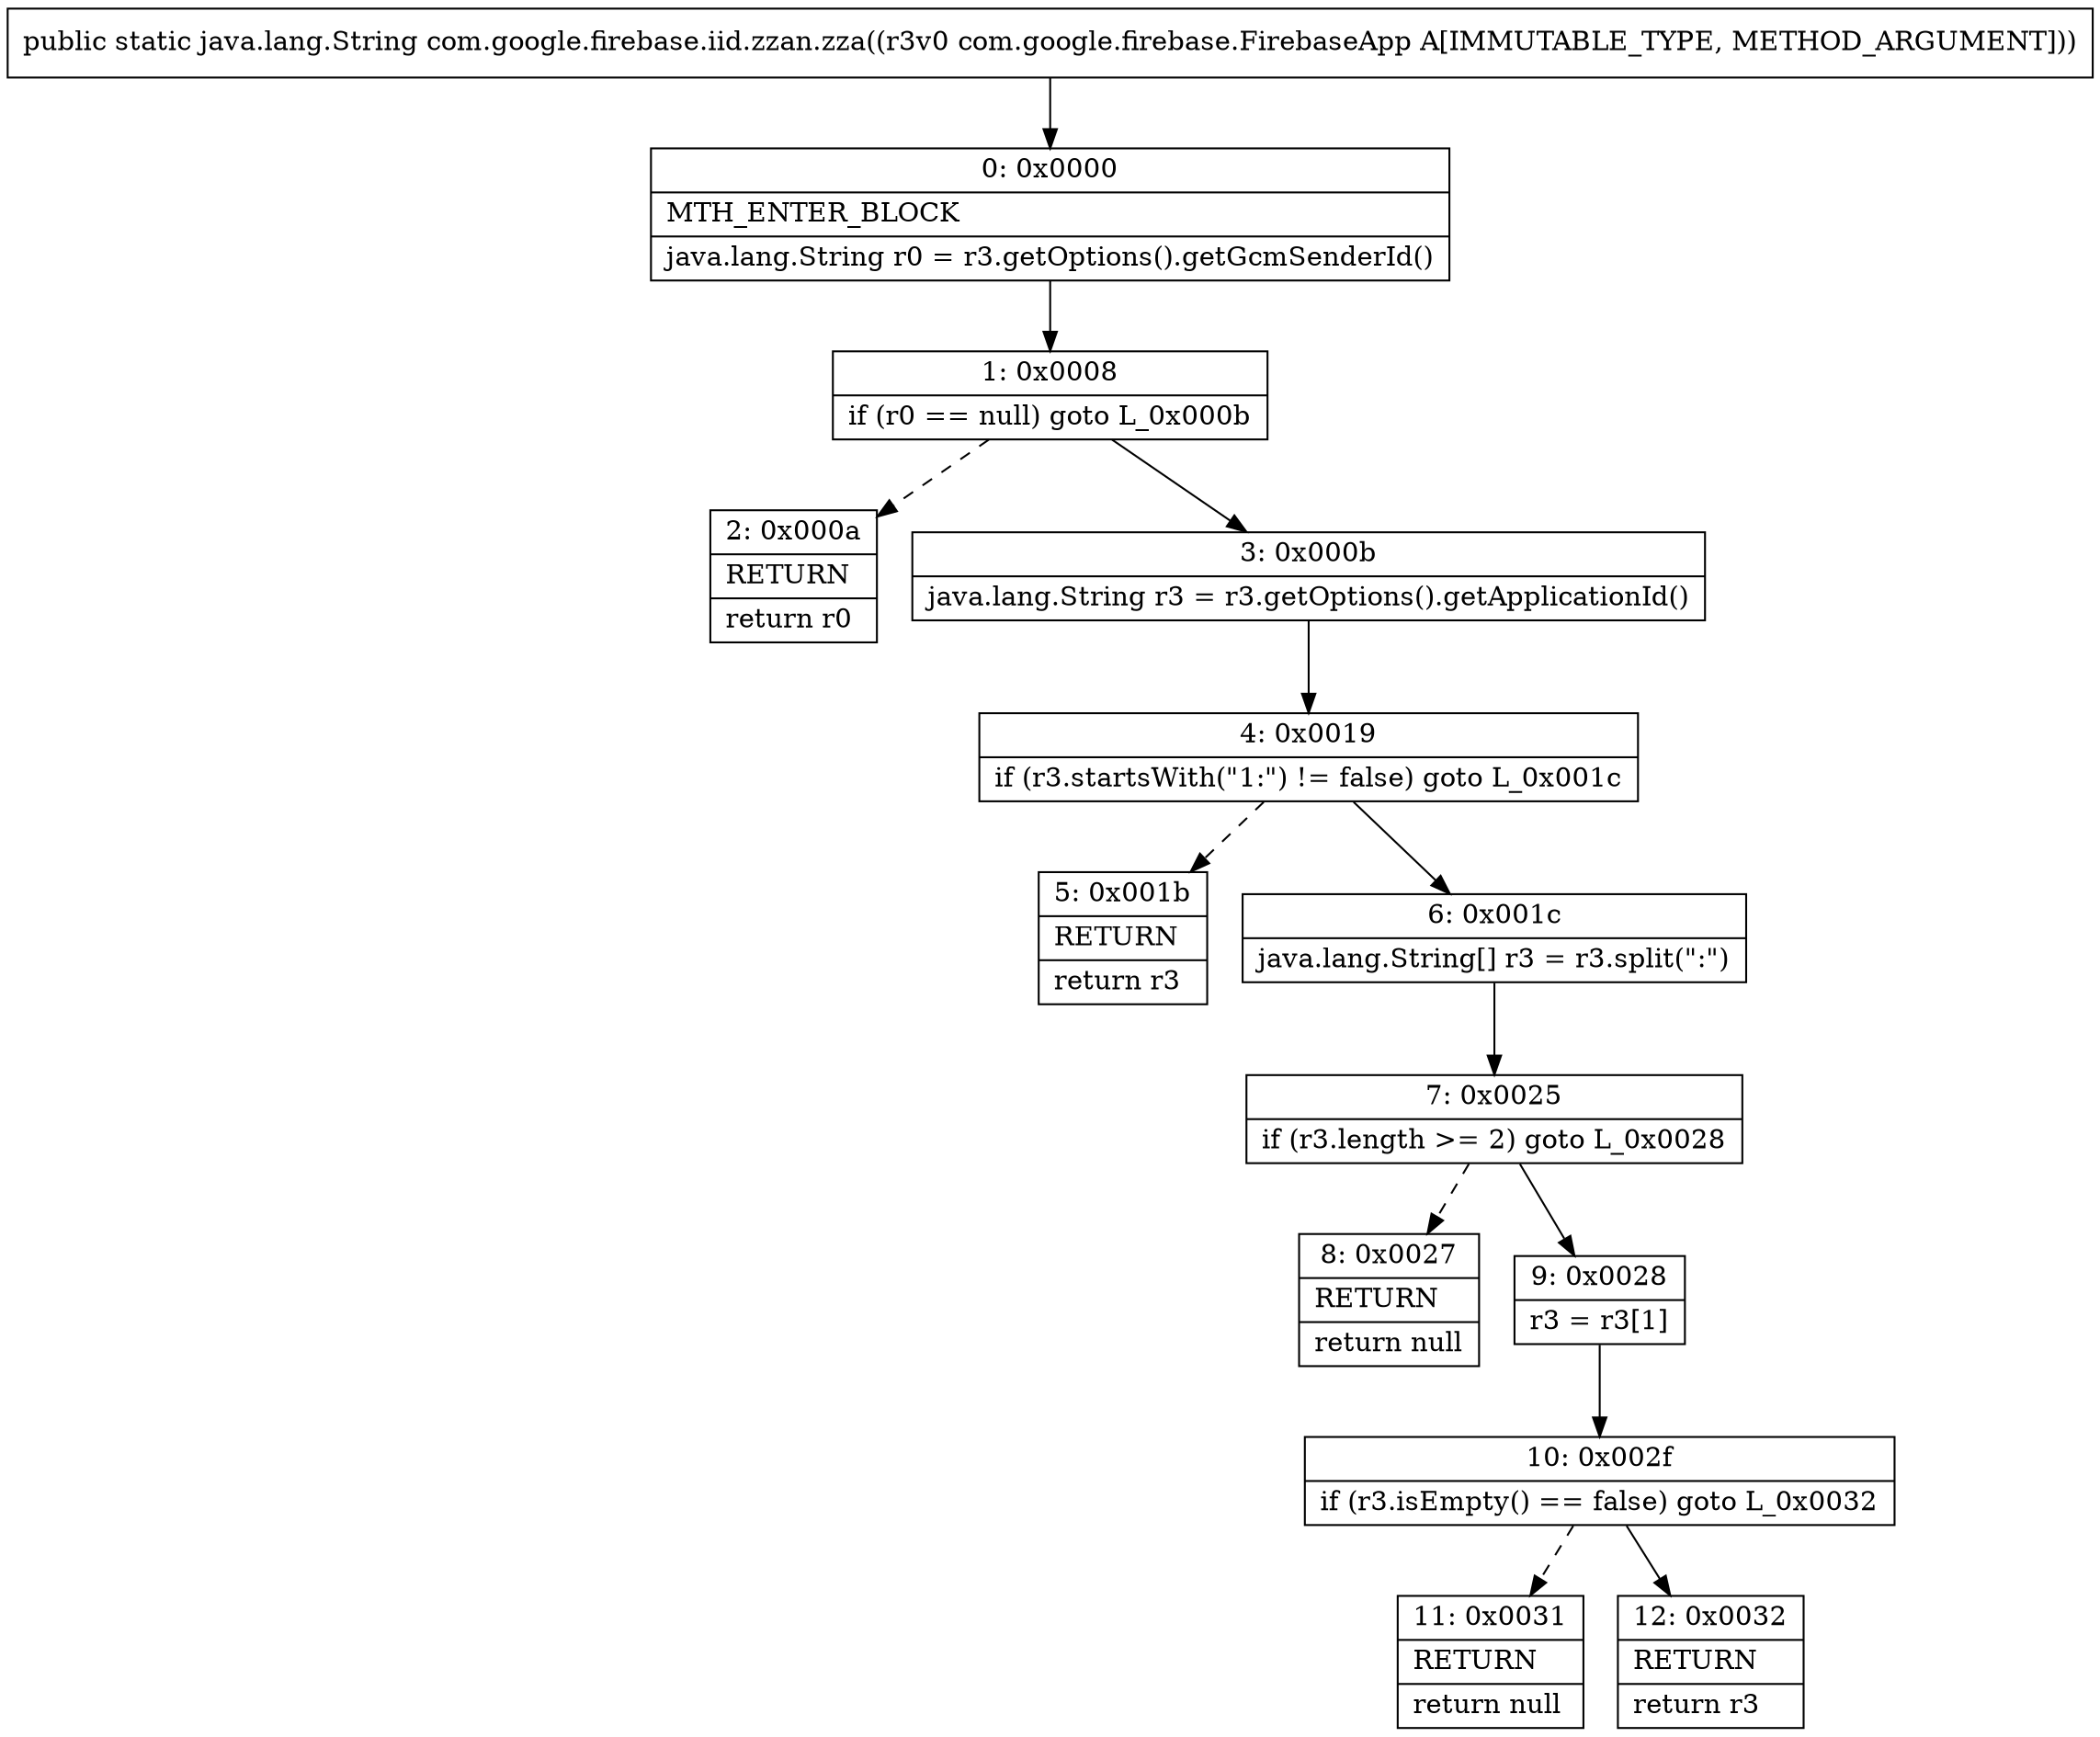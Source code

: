 digraph "CFG forcom.google.firebase.iid.zzan.zza(Lcom\/google\/firebase\/FirebaseApp;)Ljava\/lang\/String;" {
Node_0 [shape=record,label="{0\:\ 0x0000|MTH_ENTER_BLOCK\l|java.lang.String r0 = r3.getOptions().getGcmSenderId()\l}"];
Node_1 [shape=record,label="{1\:\ 0x0008|if (r0 == null) goto L_0x000b\l}"];
Node_2 [shape=record,label="{2\:\ 0x000a|RETURN\l|return r0\l}"];
Node_3 [shape=record,label="{3\:\ 0x000b|java.lang.String r3 = r3.getOptions().getApplicationId()\l}"];
Node_4 [shape=record,label="{4\:\ 0x0019|if (r3.startsWith(\"1:\") != false) goto L_0x001c\l}"];
Node_5 [shape=record,label="{5\:\ 0x001b|RETURN\l|return r3\l}"];
Node_6 [shape=record,label="{6\:\ 0x001c|java.lang.String[] r3 = r3.split(\":\")\l}"];
Node_7 [shape=record,label="{7\:\ 0x0025|if (r3.length \>= 2) goto L_0x0028\l}"];
Node_8 [shape=record,label="{8\:\ 0x0027|RETURN\l|return null\l}"];
Node_9 [shape=record,label="{9\:\ 0x0028|r3 = r3[1]\l}"];
Node_10 [shape=record,label="{10\:\ 0x002f|if (r3.isEmpty() == false) goto L_0x0032\l}"];
Node_11 [shape=record,label="{11\:\ 0x0031|RETURN\l|return null\l}"];
Node_12 [shape=record,label="{12\:\ 0x0032|RETURN\l|return r3\l}"];
MethodNode[shape=record,label="{public static java.lang.String com.google.firebase.iid.zzan.zza((r3v0 com.google.firebase.FirebaseApp A[IMMUTABLE_TYPE, METHOD_ARGUMENT])) }"];
MethodNode -> Node_0;
Node_0 -> Node_1;
Node_1 -> Node_2[style=dashed];
Node_1 -> Node_3;
Node_3 -> Node_4;
Node_4 -> Node_5[style=dashed];
Node_4 -> Node_6;
Node_6 -> Node_7;
Node_7 -> Node_8[style=dashed];
Node_7 -> Node_9;
Node_9 -> Node_10;
Node_10 -> Node_11[style=dashed];
Node_10 -> Node_12;
}

